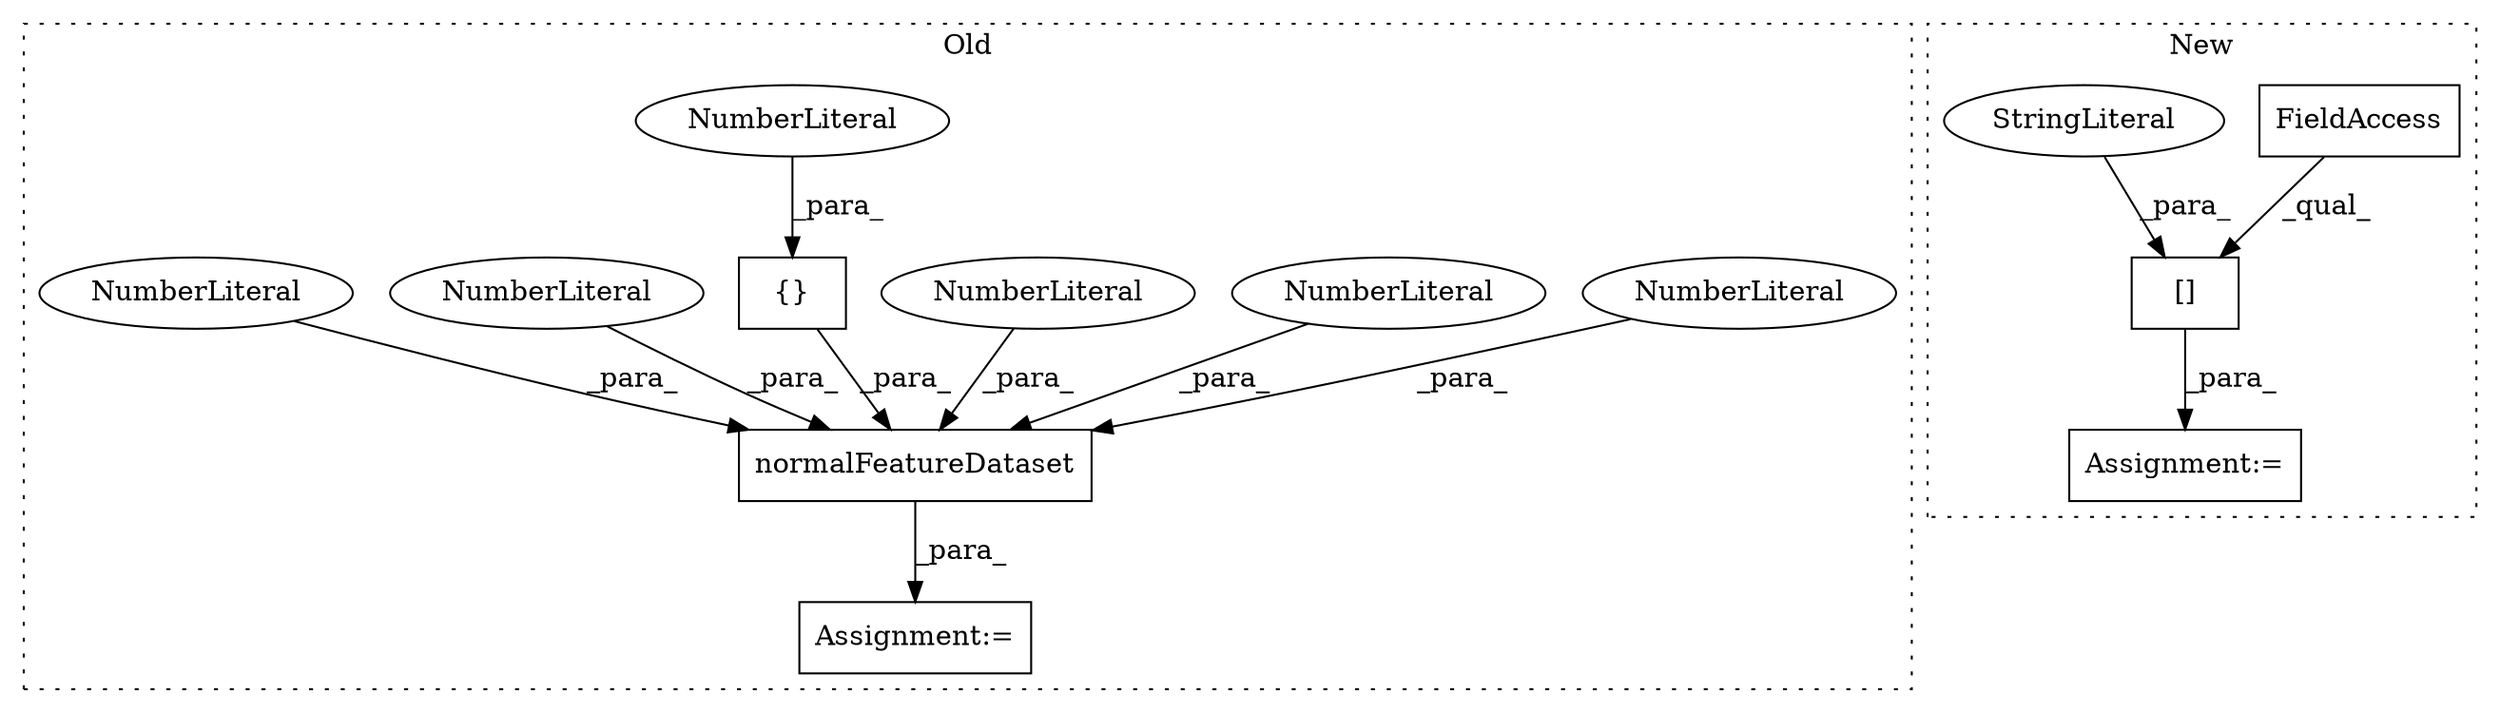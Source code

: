 digraph G {
subgraph cluster0 {
1 [label="normalFeatureDataset" a="32" s="857,909" l="21,1" shape="box"];
3 [label="NumberLiteral" a="34" s="908" l="1" shape="ellipse"];
4 [label="NumberLiteral" a="34" s="878" l="2" shape="ellipse"];
5 [label="NumberLiteral" a="34" s="906" l="1" shape="ellipse"];
6 [label="Assignment:=" a="7" s="856" l="1" shape="box"];
10 [label="{}" a="4" s="897,899" l="1,1" shape="box"];
11 [label="NumberLiteral" a="34" s="898" l="1" shape="ellipse"];
12 [label="NumberLiteral" a="34" s="881" l="1" shape="ellipse"];
13 [label="NumberLiteral" a="34" s="883" l="1" shape="ellipse"];
label = "Old";
style="dotted";
}
subgraph cluster1 {
2 [label="[]" a="2" s="794,814" l="9,1" shape="box"];
7 [label="FieldAccess" a="22" s="794" l="8" shape="box"];
8 [label="Assignment:=" a="7" s="793" l="1" shape="box"];
9 [label="StringLiteral" a="45" s="803" l="11" shape="ellipse"];
label = "New";
style="dotted";
}
1 -> 6 [label="_para_"];
2 -> 8 [label="_para_"];
3 -> 1 [label="_para_"];
4 -> 1 [label="_para_"];
5 -> 1 [label="_para_"];
7 -> 2 [label="_qual_"];
9 -> 2 [label="_para_"];
10 -> 1 [label="_para_"];
11 -> 10 [label="_para_"];
12 -> 1 [label="_para_"];
13 -> 1 [label="_para_"];
}